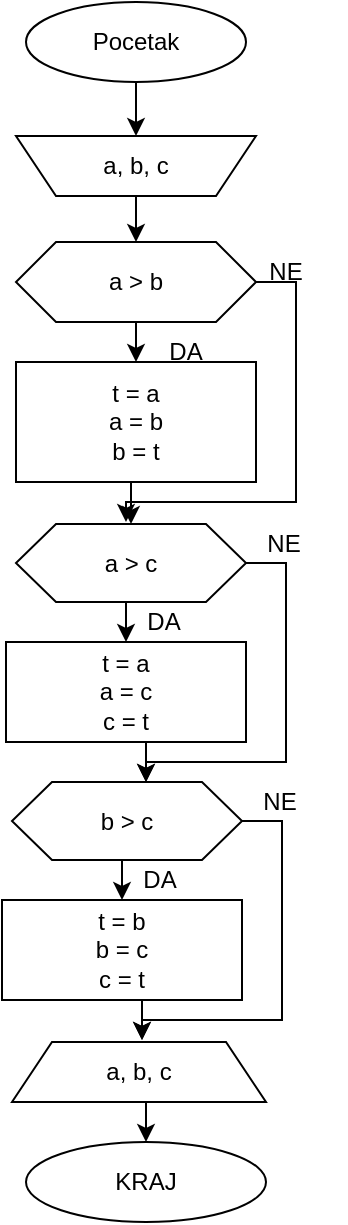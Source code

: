 <mxfile version="24.7.17">
  <diagram name="Page-1" id="m-6iXahI__WeC2MNSPhf">
    <mxGraphModel dx="875" dy="576" grid="1" gridSize="10" guides="1" tooltips="1" connect="1" arrows="1" fold="1" page="1" pageScale="1" pageWidth="850" pageHeight="1100" math="0" shadow="0">
      <root>
        <mxCell id="0" />
        <mxCell id="1" parent="0" />
        <mxCell id="L0O7qhAtvohYCRZFIs2r-1" style="edgeStyle=orthogonalEdgeStyle;rounded=0;orthogonalLoop=1;jettySize=auto;html=1;exitX=0.5;exitY=1;exitDx=0;exitDy=0;entryX=0.5;entryY=0;entryDx=0;entryDy=0;" edge="1" parent="1" source="L0O7qhAtvohYCRZFIs2r-2" target="L0O7qhAtvohYCRZFIs2r-5">
          <mxGeometry relative="1" as="geometry" />
        </mxCell>
        <mxCell id="L0O7qhAtvohYCRZFIs2r-2" value="Pocetak" style="ellipse;whiteSpace=wrap;html=1;" vertex="1" parent="1">
          <mxGeometry x="360" y="10" width="110" height="40" as="geometry" />
        </mxCell>
        <mxCell id="L0O7qhAtvohYCRZFIs2r-3" value="" style="shape=trapezoid;perimeter=trapezoidPerimeter;whiteSpace=wrap;html=1;fixedSize=1;rotation=-180;" vertex="1" parent="1">
          <mxGeometry x="355" y="77" width="120" height="30" as="geometry" />
        </mxCell>
        <mxCell id="L0O7qhAtvohYCRZFIs2r-4" style="edgeStyle=orthogonalEdgeStyle;rounded=0;orthogonalLoop=1;jettySize=auto;html=1;exitX=0.5;exitY=1;exitDx=0;exitDy=0;entryX=0.5;entryY=0;entryDx=0;entryDy=0;" edge="1" parent="1" source="L0O7qhAtvohYCRZFIs2r-5" target="L0O7qhAtvohYCRZFIs2r-8">
          <mxGeometry relative="1" as="geometry" />
        </mxCell>
        <mxCell id="L0O7qhAtvohYCRZFIs2r-5" value="a, b, c" style="text;html=1;align=center;verticalAlign=middle;whiteSpace=wrap;rounded=0;" vertex="1" parent="1">
          <mxGeometry x="385" y="77" width="60" height="30" as="geometry" />
        </mxCell>
        <mxCell id="L0O7qhAtvohYCRZFIs2r-6" style="edgeStyle=orthogonalEdgeStyle;rounded=0;orthogonalLoop=1;jettySize=auto;html=1;exitX=0.5;exitY=1;exitDx=0;exitDy=0;entryX=0.5;entryY=0;entryDx=0;entryDy=0;" edge="1" parent="1" source="L0O7qhAtvohYCRZFIs2r-8" target="L0O7qhAtvohYCRZFIs2r-10">
          <mxGeometry relative="1" as="geometry" />
        </mxCell>
        <mxCell id="L0O7qhAtvohYCRZFIs2r-7" style="edgeStyle=orthogonalEdgeStyle;rounded=0;orthogonalLoop=1;jettySize=auto;html=1;exitX=1;exitY=0.5;exitDx=0;exitDy=0;" edge="1" parent="1" source="L0O7qhAtvohYCRZFIs2r-8">
          <mxGeometry relative="1" as="geometry">
            <mxPoint x="410" y="270" as="targetPoint" />
            <Array as="points">
              <mxPoint x="495" y="150" />
              <mxPoint x="495" y="260" />
              <mxPoint x="410" y="260" />
            </Array>
          </mxGeometry>
        </mxCell>
        <mxCell id="L0O7qhAtvohYCRZFIs2r-8" value="a &amp;gt; b" style="shape=hexagon;perimeter=hexagonPerimeter2;whiteSpace=wrap;html=1;fixedSize=1;" vertex="1" parent="1">
          <mxGeometry x="355" y="130" width="120" height="40" as="geometry" />
        </mxCell>
        <mxCell id="L0O7qhAtvohYCRZFIs2r-9" style="edgeStyle=orthogonalEdgeStyle;rounded=0;orthogonalLoop=1;jettySize=auto;html=1;exitX=0.5;exitY=1;exitDx=0;exitDy=0;entryX=0.5;entryY=0;entryDx=0;entryDy=0;" edge="1" parent="1" source="L0O7qhAtvohYCRZFIs2r-10" target="L0O7qhAtvohYCRZFIs2r-14">
          <mxGeometry relative="1" as="geometry">
            <Array as="points">
              <mxPoint x="412" y="250" />
            </Array>
          </mxGeometry>
        </mxCell>
        <mxCell id="L0O7qhAtvohYCRZFIs2r-10" value="t = a&lt;div&gt;a = b&lt;/div&gt;&lt;div&gt;b = t&lt;/div&gt;" style="rounded=0;whiteSpace=wrap;html=1;" vertex="1" parent="1">
          <mxGeometry x="355" y="190" width="120" height="60" as="geometry" />
        </mxCell>
        <mxCell id="L0O7qhAtvohYCRZFIs2r-11" value="DA" style="text;html=1;align=center;verticalAlign=middle;whiteSpace=wrap;rounded=0;" vertex="1" parent="1">
          <mxGeometry x="410" y="170" width="60" height="30" as="geometry" />
        </mxCell>
        <mxCell id="L0O7qhAtvohYCRZFIs2r-12" style="edgeStyle=orthogonalEdgeStyle;rounded=0;orthogonalLoop=1;jettySize=auto;html=1;exitX=0.5;exitY=1;exitDx=0;exitDy=0;entryX=0.5;entryY=0;entryDx=0;entryDy=0;" edge="1" parent="1" source="L0O7qhAtvohYCRZFIs2r-14" target="L0O7qhAtvohYCRZFIs2r-17">
          <mxGeometry relative="1" as="geometry" />
        </mxCell>
        <mxCell id="L0O7qhAtvohYCRZFIs2r-13" style="edgeStyle=orthogonalEdgeStyle;rounded=0;orthogonalLoop=1;jettySize=auto;html=1;exitX=1;exitY=0.5;exitDx=0;exitDy=0;entryX=0.5;entryY=0;entryDx=0;entryDy=0;" edge="1" parent="1" source="L0O7qhAtvohYCRZFIs2r-14">
          <mxGeometry relative="1" as="geometry">
            <Array as="points">
              <mxPoint x="490" y="290" />
              <mxPoint x="490" y="390" />
              <mxPoint x="420" y="390" />
            </Array>
            <mxPoint x="420" y="400" as="targetPoint" />
          </mxGeometry>
        </mxCell>
        <mxCell id="L0O7qhAtvohYCRZFIs2r-14" value="a &amp;gt; c" style="shape=hexagon;perimeter=hexagonPerimeter2;whiteSpace=wrap;html=1;fixedSize=1;" vertex="1" parent="1">
          <mxGeometry x="355" y="271" width="115" height="39" as="geometry" />
        </mxCell>
        <mxCell id="L0O7qhAtvohYCRZFIs2r-15" value="NE" style="text;html=1;align=center;verticalAlign=middle;whiteSpace=wrap;rounded=0;" vertex="1" parent="1">
          <mxGeometry x="460" y="130" width="60" height="30" as="geometry" />
        </mxCell>
        <mxCell id="L0O7qhAtvohYCRZFIs2r-16" style="edgeStyle=orthogonalEdgeStyle;rounded=0;orthogonalLoop=1;jettySize=auto;html=1;exitX=0.5;exitY=1;exitDx=0;exitDy=0;entryX=0.5;entryY=0;entryDx=0;entryDy=0;" edge="1" parent="1" source="L0O7qhAtvohYCRZFIs2r-17">
          <mxGeometry relative="1" as="geometry">
            <mxPoint x="420" y="400" as="targetPoint" />
          </mxGeometry>
        </mxCell>
        <mxCell id="L0O7qhAtvohYCRZFIs2r-17" value="t = a&lt;div&gt;a = c&lt;/div&gt;&lt;div&gt;c = t&lt;/div&gt;" style="rounded=0;whiteSpace=wrap;html=1;" vertex="1" parent="1">
          <mxGeometry x="350" y="330" width="120" height="50" as="geometry" />
        </mxCell>
        <mxCell id="L0O7qhAtvohYCRZFIs2r-18" style="edgeStyle=orthogonalEdgeStyle;rounded=0;orthogonalLoop=1;jettySize=auto;html=1;exitX=0.5;exitY=1;exitDx=0;exitDy=0;entryX=0.5;entryY=0;entryDx=0;entryDy=0;" edge="1" parent="1" target="L0O7qhAtvohYCRZFIs2r-22">
          <mxGeometry relative="1" as="geometry">
            <mxPoint x="420" y="430" as="sourcePoint" />
          </mxGeometry>
        </mxCell>
        <mxCell id="L0O7qhAtvohYCRZFIs2r-20" value="DA" style="text;html=1;align=center;verticalAlign=middle;whiteSpace=wrap;rounded=0;" vertex="1" parent="1">
          <mxGeometry x="399" y="305" width="60" height="30" as="geometry" />
        </mxCell>
        <mxCell id="L0O7qhAtvohYCRZFIs2r-21" value="NE" style="text;html=1;align=center;verticalAlign=middle;whiteSpace=wrap;rounded=0;" vertex="1" parent="1">
          <mxGeometry x="459" y="266" width="60" height="30" as="geometry" />
        </mxCell>
        <mxCell id="L0O7qhAtvohYCRZFIs2r-23" style="edgeStyle=orthogonalEdgeStyle;rounded=0;orthogonalLoop=1;jettySize=auto;html=1;exitX=0.5;exitY=1;exitDx=0;exitDy=0;entryX=0.5;entryY=0;entryDx=0;entryDy=0;" edge="1" parent="1" source="L0O7qhAtvohYCRZFIs2r-25" target="L0O7qhAtvohYCRZFIs2r-27">
          <mxGeometry relative="1" as="geometry" />
        </mxCell>
        <mxCell id="L0O7qhAtvohYCRZFIs2r-24" style="edgeStyle=orthogonalEdgeStyle;rounded=0;orthogonalLoop=1;jettySize=auto;html=1;exitX=1;exitY=0.5;exitDx=0;exitDy=0;entryX=0.5;entryY=0;entryDx=0;entryDy=0;" edge="1" parent="1" source="L0O7qhAtvohYCRZFIs2r-25">
          <mxGeometry relative="1" as="geometry">
            <Array as="points">
              <mxPoint x="488" y="419" />
              <mxPoint x="488" y="519" />
              <mxPoint x="418" y="519" />
            </Array>
            <mxPoint x="418" y="529" as="targetPoint" />
          </mxGeometry>
        </mxCell>
        <mxCell id="L0O7qhAtvohYCRZFIs2r-25" value="b &amp;gt; c" style="shape=hexagon;perimeter=hexagonPerimeter2;whiteSpace=wrap;html=1;fixedSize=1;" vertex="1" parent="1">
          <mxGeometry x="353" y="400" width="115" height="39" as="geometry" />
        </mxCell>
        <mxCell id="L0O7qhAtvohYCRZFIs2r-26" style="edgeStyle=orthogonalEdgeStyle;rounded=0;orthogonalLoop=1;jettySize=auto;html=1;exitX=0.5;exitY=1;exitDx=0;exitDy=0;entryX=0.5;entryY=0;entryDx=0;entryDy=0;" edge="1" parent="1" source="L0O7qhAtvohYCRZFIs2r-27">
          <mxGeometry relative="1" as="geometry">
            <mxPoint x="418" y="529" as="targetPoint" />
          </mxGeometry>
        </mxCell>
        <mxCell id="L0O7qhAtvohYCRZFIs2r-27" value="t = b&lt;div&gt;b = c&lt;/div&gt;&lt;div&gt;c = t&lt;/div&gt;" style="rounded=0;whiteSpace=wrap;html=1;" vertex="1" parent="1">
          <mxGeometry x="348" y="459" width="120" height="50" as="geometry" />
        </mxCell>
        <mxCell id="L0O7qhAtvohYCRZFIs2r-28" value="DA" style="text;html=1;align=center;verticalAlign=middle;whiteSpace=wrap;rounded=0;" vertex="1" parent="1">
          <mxGeometry x="397" y="434" width="60" height="30" as="geometry" />
        </mxCell>
        <mxCell id="L0O7qhAtvohYCRZFIs2r-29" value="NE" style="text;html=1;align=center;verticalAlign=middle;whiteSpace=wrap;rounded=0;" vertex="1" parent="1">
          <mxGeometry x="457" y="395" width="60" height="30" as="geometry" />
        </mxCell>
        <mxCell id="L0O7qhAtvohYCRZFIs2r-32" style="edgeStyle=orthogonalEdgeStyle;rounded=0;orthogonalLoop=1;jettySize=auto;html=1;exitX=0.5;exitY=1;exitDx=0;exitDy=0;entryX=0.5;entryY=0;entryDx=0;entryDy=0;" edge="1" parent="1" source="L0O7qhAtvohYCRZFIs2r-30" target="L0O7qhAtvohYCRZFIs2r-31">
          <mxGeometry relative="1" as="geometry" />
        </mxCell>
        <mxCell id="L0O7qhAtvohYCRZFIs2r-30" value="a, b, c" style="shape=trapezoid;perimeter=trapezoidPerimeter;whiteSpace=wrap;html=1;fixedSize=1;" vertex="1" parent="1">
          <mxGeometry x="353" y="530" width="127" height="30" as="geometry" />
        </mxCell>
        <mxCell id="L0O7qhAtvohYCRZFIs2r-31" value="KRAJ" style="ellipse;whiteSpace=wrap;html=1;" vertex="1" parent="1">
          <mxGeometry x="360" y="580" width="120" height="40" as="geometry" />
        </mxCell>
      </root>
    </mxGraphModel>
  </diagram>
</mxfile>
